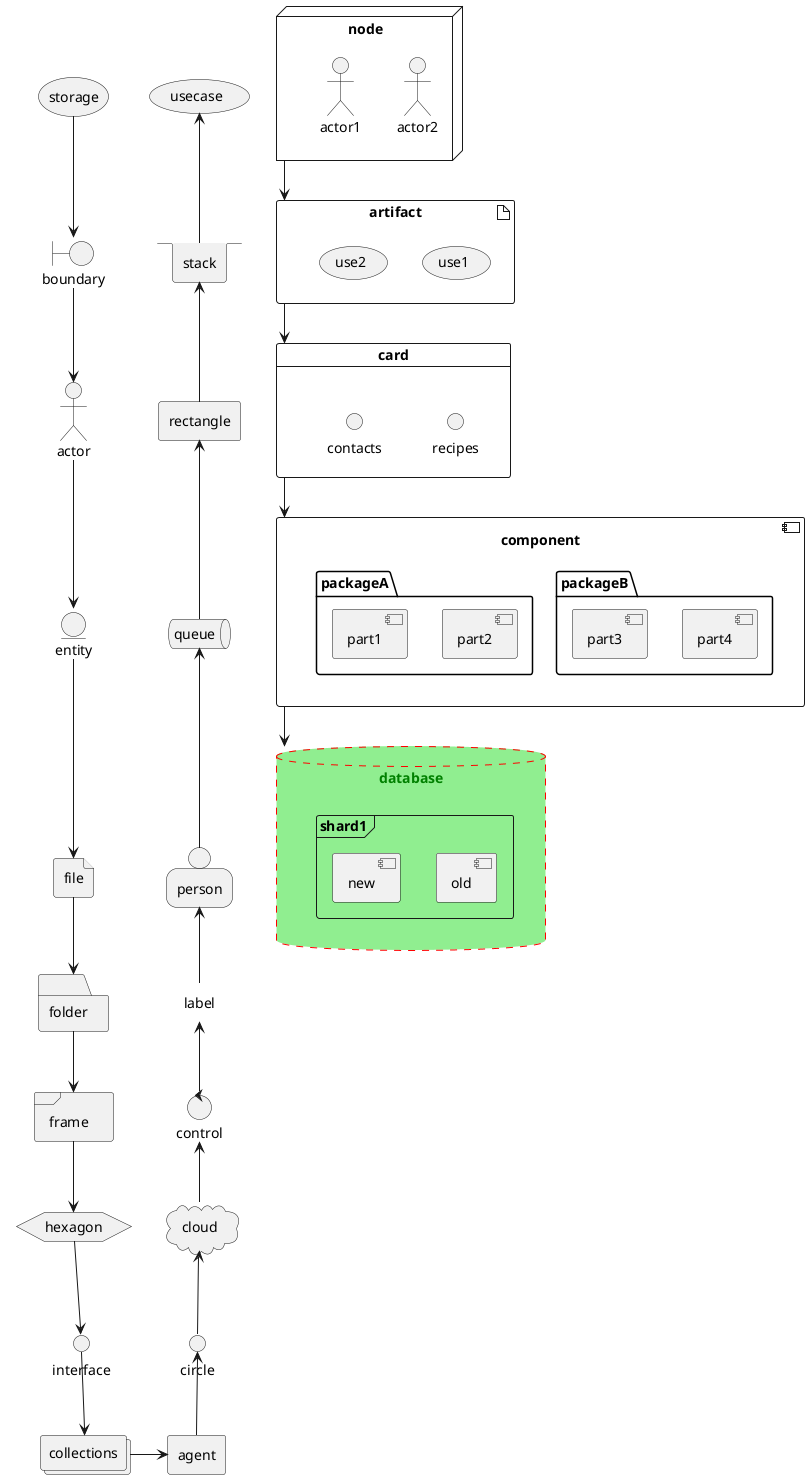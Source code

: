 @startuml elements

' left to right direction




boundary boundary
entity entity
file file
folder folder
frame frame
hexagon hexagon
interface interface
label label
node node {
    :actor2:
    :actor1:
}
person person
queue queue
rectangle rectangle
stack stack
storage storage
usecase usecase
actor actor
agent agent
circle circle
cloud cloud
collections collections
control control
artifact artifact {
    (use1)
    (use2)
}
card card {
    () recipes
    () contacts
}
component component {
    package packageB {
        [part4]
        [part3]
    }
    package packageA {
        [part2]
        [part1]
    }
}

database database #lightgreen;line:red;line.dashed;text:green {
    frame shard1 {
        [old]
        [new]
    }
} 

node -d-> artifact
artifact -d-> card
card -d-> component
component -d-> database
storage -d-> boundary
boundary -d-> actor
actor -d-> entity
entity -d-> file
file -d-> folder
folder -d-> frame
frame -d-> hexagon
hexagon -d-> interface
interface -d-> collections
collections -r-> agent
agent -u-> circle
circle -u-> cloud
cloud -u-> control
control -u-> label
label -u-> person
person -u-> queue
queue -u-> rectangle
rectangle -u-> stack
stack -u-> usecase

@enduml